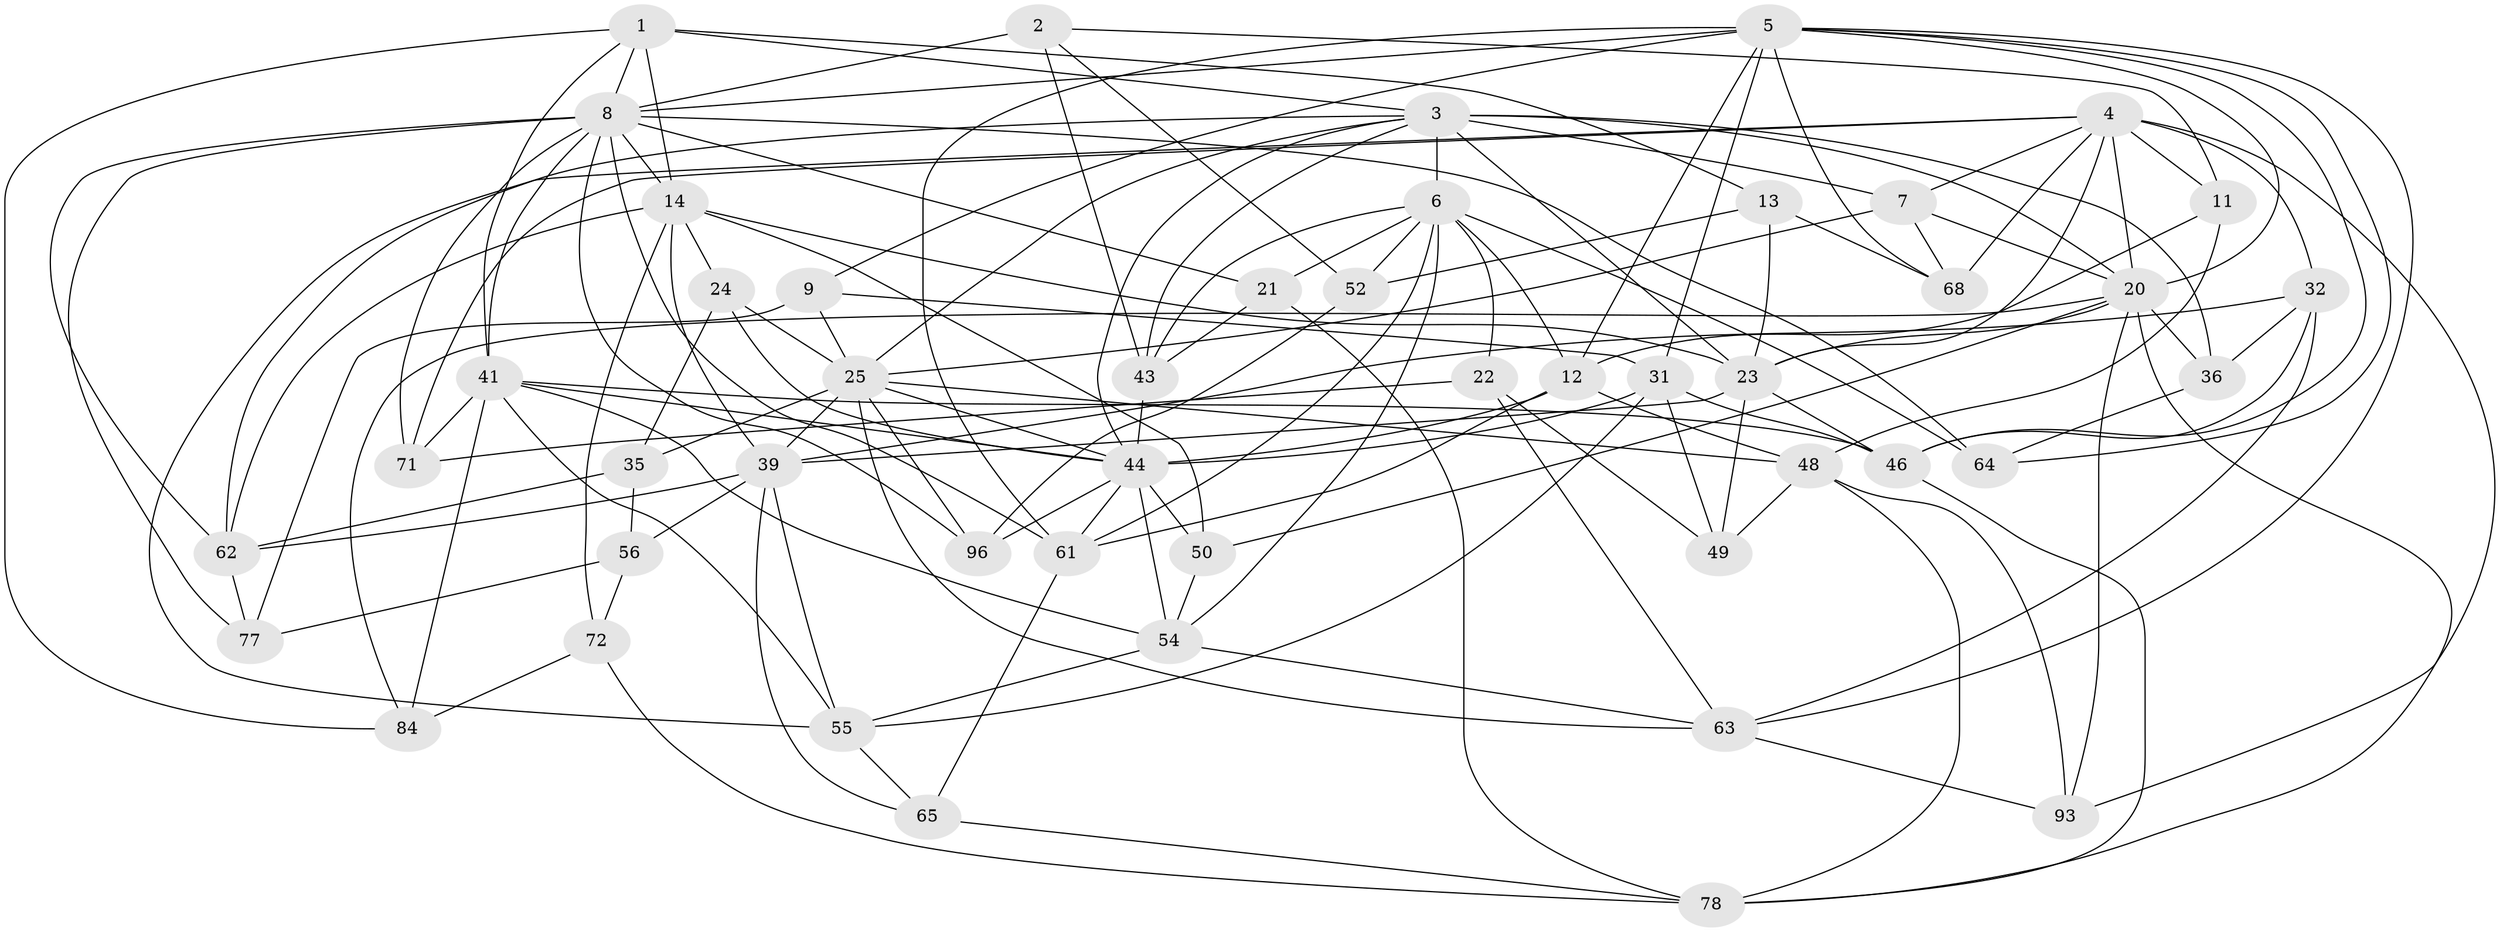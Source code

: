 // original degree distribution, {4: 1.0}
// Generated by graph-tools (version 1.1) at 2025/16/03/09/25 04:16:21]
// undirected, 48 vertices, 141 edges
graph export_dot {
graph [start="1"]
  node [color=gray90,style=filled];
  1 [super="+82"];
  2;
  3 [super="+19"];
  4 [super="+57+28"];
  5 [super="+17+10"];
  6 [super="+60+37+30"];
  7 [super="+95"];
  8 [super="+15+18+88"];
  9;
  11;
  12 [super="+91"];
  13;
  14 [super="+16"];
  20 [super="+53+80+26"];
  21;
  22;
  23 [super="+76+40"];
  24;
  25 [super="+73+42"];
  31 [super="+38"];
  32 [super="+79"];
  35;
  36;
  39 [super="+51"];
  41 [super="+75+70"];
  43 [super="+59"];
  44 [super="+67+85"];
  46 [super="+58"];
  48 [super="+94"];
  49;
  50;
  52;
  54 [super="+69"];
  55 [super="+87"];
  56;
  61 [super="+66"];
  62 [super="+92"];
  63 [super="+86"];
  64;
  65;
  68;
  71;
  72;
  77;
  78 [super="+81"];
  84;
  93;
  96;
  1 -- 84;
  1 -- 13;
  1 -- 14;
  1 -- 8;
  1 -- 41;
  1 -- 3;
  2 -- 43;
  2 -- 11;
  2 -- 52;
  2 -- 8;
  3 -- 7 [weight=2];
  3 -- 44;
  3 -- 23;
  3 -- 36;
  3 -- 6 [weight=2];
  3 -- 43;
  3 -- 20;
  3 -- 25;
  3 -- 62;
  4 -- 32 [weight=2];
  4 -- 23;
  4 -- 7;
  4 -- 20;
  4 -- 68;
  4 -- 55;
  4 -- 71;
  4 -- 11;
  4 -- 93;
  5 -- 68;
  5 -- 64;
  5 -- 9;
  5 -- 20;
  5 -- 8;
  5 -- 12;
  5 -- 61;
  5 -- 46;
  5 -- 31;
  5 -- 63;
  6 -- 64;
  6 -- 12;
  6 -- 52;
  6 -- 61;
  6 -- 21;
  6 -- 22;
  6 -- 43;
  6 -- 54;
  7 -- 20;
  7 -- 68;
  7 -- 25;
  8 -- 96;
  8 -- 71;
  8 -- 64;
  8 -- 21;
  8 -- 41;
  8 -- 61;
  8 -- 77;
  8 -- 14;
  8 -- 62;
  9 -- 77;
  9 -- 31;
  9 -- 25;
  11 -- 48;
  11 -- 12;
  12 -- 61;
  12 -- 48;
  12 -- 44;
  13 -- 52;
  13 -- 68;
  13 -- 23;
  14 -- 62;
  14 -- 50;
  14 -- 23;
  14 -- 72;
  14 -- 24;
  14 -- 39;
  20 -- 93;
  20 -- 84;
  20 -- 50;
  20 -- 36;
  20 -- 23;
  20 -- 78;
  21 -- 78;
  21 -- 43;
  22 -- 49;
  22 -- 71;
  22 -- 63;
  23 -- 49;
  23 -- 39;
  23 -- 46;
  24 -- 35;
  24 -- 25;
  24 -- 44;
  25 -- 96;
  25 -- 63;
  25 -- 48;
  25 -- 35;
  25 -- 39;
  25 -- 44;
  31 -- 49;
  31 -- 46;
  31 -- 55;
  31 -- 44;
  32 -- 46;
  32 -- 39;
  32 -- 36;
  32 -- 63;
  35 -- 56;
  35 -- 62;
  36 -- 64;
  39 -- 56;
  39 -- 65;
  39 -- 62;
  39 -- 55;
  41 -- 54;
  41 -- 44;
  41 -- 55;
  41 -- 84;
  41 -- 46;
  41 -- 71;
  43 -- 44 [weight=2];
  44 -- 54;
  44 -- 96;
  44 -- 50;
  44 -- 61;
  46 -- 78;
  48 -- 78;
  48 -- 49;
  48 -- 93;
  50 -- 54;
  52 -- 96;
  54 -- 55;
  54 -- 63;
  55 -- 65;
  56 -- 72;
  56 -- 77;
  61 -- 65;
  62 -- 77;
  63 -- 93;
  65 -- 78;
  72 -- 84;
  72 -- 78;
}
